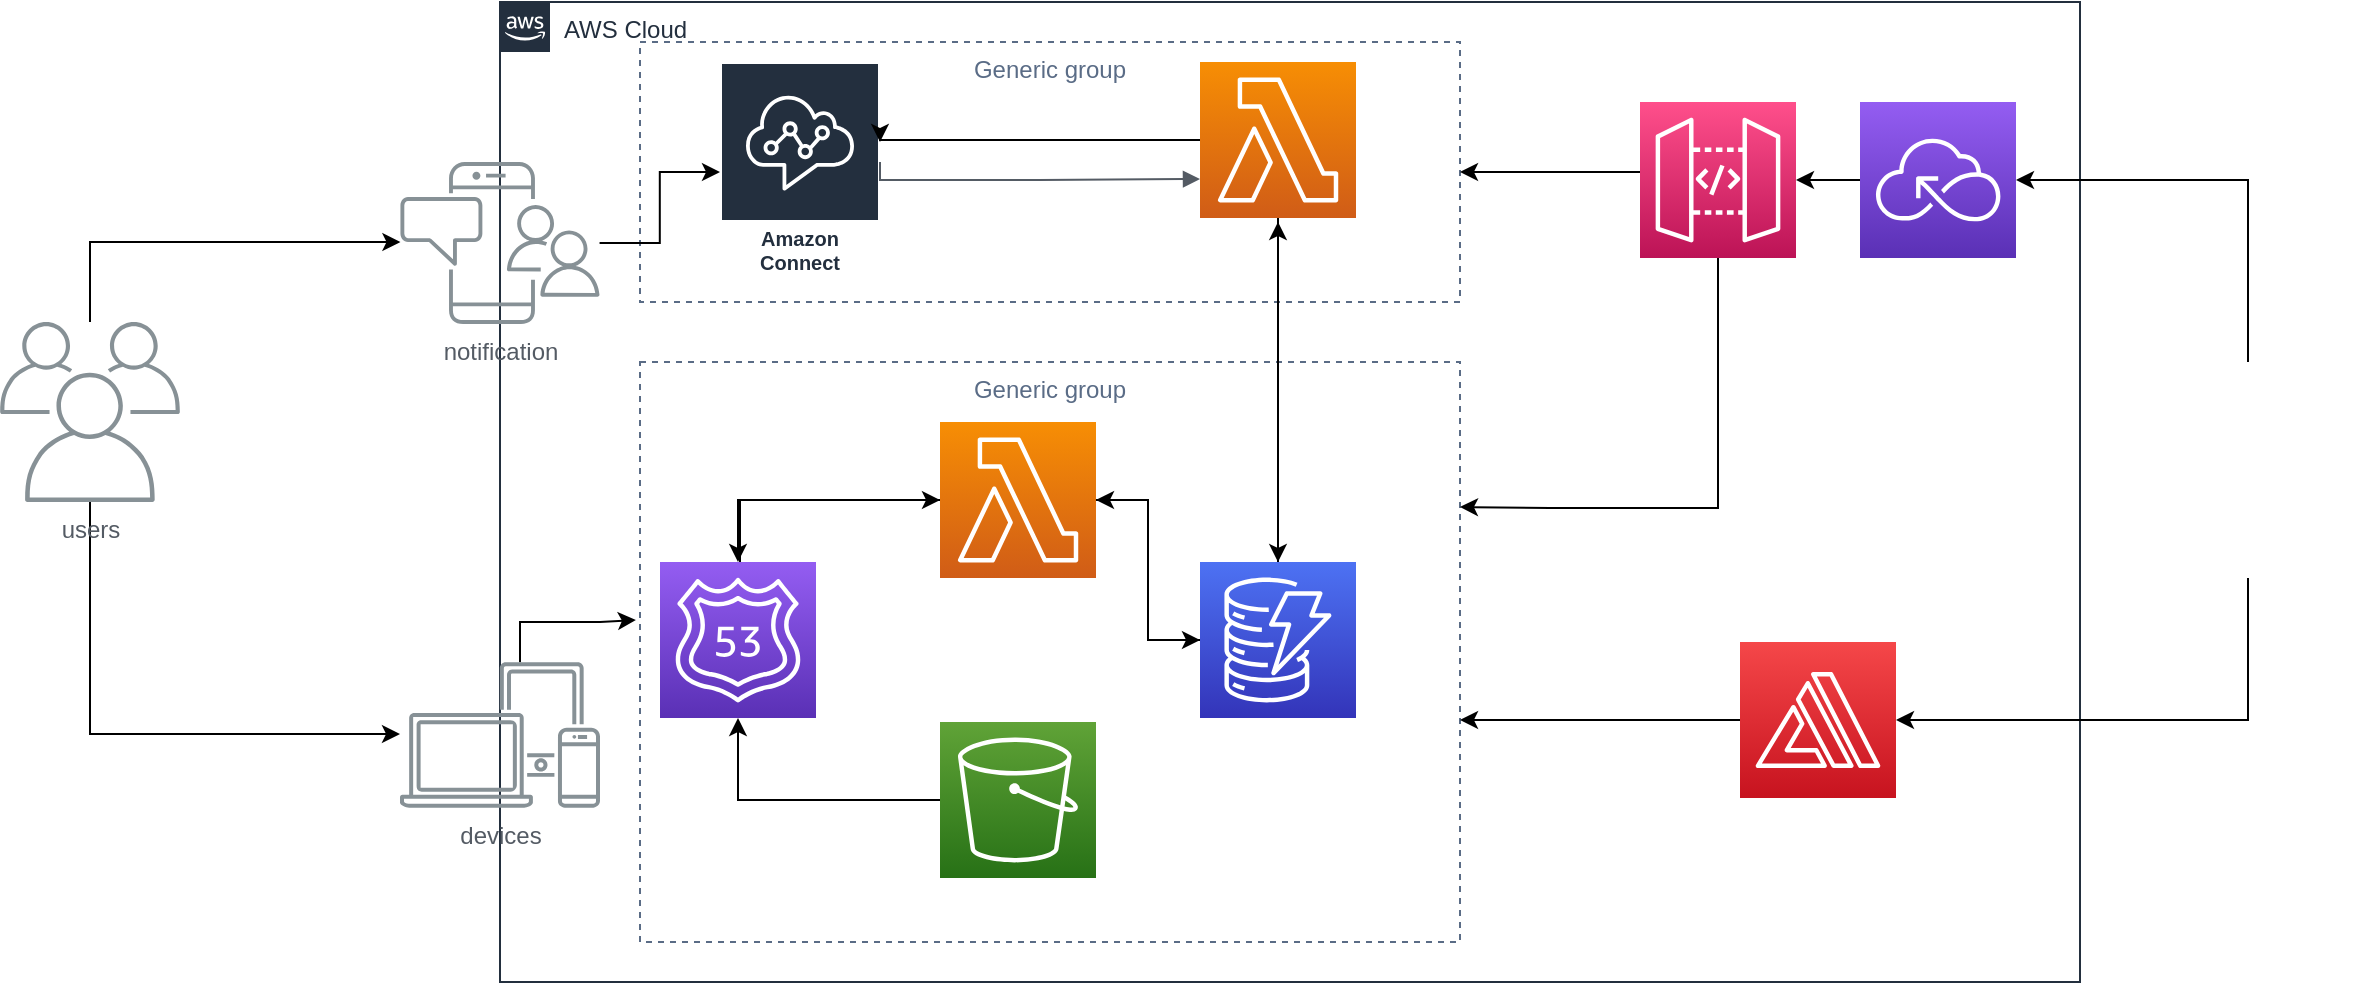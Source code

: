 <mxfile version="17.4.3" type="github">
  <diagram id="lY1TKwDlRh57ekY8S2wT" name="Page-1">
    <mxGraphModel dx="1426" dy="732" grid="1" gridSize="10" guides="1" tooltips="1" connect="1" arrows="1" fold="1" page="1" pageScale="1" pageWidth="827" pageHeight="1169" background="none" math="0" shadow="0">
      <root>
        <mxCell id="0" />
        <mxCell id="1" parent="0" />
        <mxCell id="U1vRzSLZoI1LqobgNfnM-1" value="AWS Cloud" style="points=[[0,0],[0.25,0],[0.5,0],[0.75,0],[1,0],[1,0.25],[1,0.5],[1,0.75],[1,1],[0.75,1],[0.5,1],[0.25,1],[0,1],[0,0.75],[0,0.5],[0,0.25]];outlineConnect=0;gradientColor=none;html=1;whiteSpace=wrap;fontSize=12;fontStyle=0;container=1;pointerEvents=0;collapsible=0;recursiveResize=0;shape=mxgraph.aws4.group;grIcon=mxgraph.aws4.group_aws_cloud_alt;strokeColor=#232F3E;fillColor=none;verticalAlign=top;align=left;spacingLeft=30;fontColor=#232F3E;dashed=0;" vertex="1" parent="1">
          <mxGeometry x="350" y="150" width="790" height="490" as="geometry" />
        </mxCell>
        <mxCell id="U1vRzSLZoI1LqobgNfnM-9" value="Amazon Connect" style="sketch=0;outlineConnect=0;fontColor=#232F3E;gradientColor=none;strokeColor=#ffffff;fillColor=#232F3E;dashed=0;verticalLabelPosition=middle;verticalAlign=bottom;align=center;html=1;whiteSpace=wrap;fontSize=10;fontStyle=1;spacing=3;shape=mxgraph.aws4.productIcon;prIcon=mxgraph.aws4.connect;" vertex="1" parent="U1vRzSLZoI1LqobgNfnM-1">
          <mxGeometry x="110" y="30" width="80" height="110" as="geometry" />
        </mxCell>
        <mxCell id="U1vRzSLZoI1LqobgNfnM-31" value="Generic group" style="fillColor=none;strokeColor=#5A6C86;dashed=1;verticalAlign=top;fontStyle=0;fontColor=#5A6C86;" vertex="1" parent="U1vRzSLZoI1LqobgNfnM-1">
          <mxGeometry x="70" y="20" width="410" height="130" as="geometry" />
        </mxCell>
        <mxCell id="U1vRzSLZoI1LqobgNfnM-40" style="edgeStyle=orthogonalEdgeStyle;rounded=0;orthogonalLoop=1;jettySize=auto;html=1;entryX=0.5;entryY=0;entryDx=0;entryDy=0;entryPerimeter=0;" edge="1" parent="U1vRzSLZoI1LqobgNfnM-1" source="U1vRzSLZoI1LqobgNfnM-12" target="U1vRzSLZoI1LqobgNfnM-5">
          <mxGeometry relative="1" as="geometry" />
        </mxCell>
        <mxCell id="U1vRzSLZoI1LqobgNfnM-44" style="edgeStyle=orthogonalEdgeStyle;rounded=0;orthogonalLoop=1;jettySize=auto;html=1;" edge="1" parent="U1vRzSLZoI1LqobgNfnM-1" source="U1vRzSLZoI1LqobgNfnM-12">
          <mxGeometry relative="1" as="geometry">
            <mxPoint x="190" y="70" as="targetPoint" />
            <Array as="points">
              <mxPoint x="330" y="69" />
              <mxPoint x="330" y="69" />
            </Array>
          </mxGeometry>
        </mxCell>
        <mxCell id="U1vRzSLZoI1LqobgNfnM-12" value="" style="sketch=0;points=[[0,0,0],[0.25,0,0],[0.5,0,0],[0.75,0,0],[1,0,0],[0,1,0],[0.25,1,0],[0.5,1,0],[0.75,1,0],[1,1,0],[0,0.25,0],[0,0.5,0],[0,0.75,0],[1,0.25,0],[1,0.5,0],[1,0.75,0]];outlineConnect=0;fontColor=#232F3E;gradientColor=#F78E04;gradientDirection=north;fillColor=#D05C17;strokeColor=#ffffff;dashed=0;verticalLabelPosition=bottom;verticalAlign=top;align=center;html=1;fontSize=12;fontStyle=0;aspect=fixed;shape=mxgraph.aws4.resourceIcon;resIcon=mxgraph.aws4.lambda;" vertex="1" parent="U1vRzSLZoI1LqobgNfnM-1">
          <mxGeometry x="350" y="30" width="78" height="78" as="geometry" />
        </mxCell>
        <mxCell id="U1vRzSLZoI1LqobgNfnM-32" value="Generic group" style="fillColor=none;strokeColor=#5A6C86;dashed=1;verticalAlign=top;fontStyle=0;fontColor=#5A6C86;" vertex="1" parent="U1vRzSLZoI1LqobgNfnM-1">
          <mxGeometry x="70" y="180" width="410" height="290" as="geometry" />
        </mxCell>
        <mxCell id="U1vRzSLZoI1LqobgNfnM-42" style="edgeStyle=orthogonalEdgeStyle;rounded=0;orthogonalLoop=1;jettySize=auto;html=1;" edge="1" parent="U1vRzSLZoI1LqobgNfnM-1" source="U1vRzSLZoI1LqobgNfnM-5" target="U1vRzSLZoI1LqobgNfnM-3">
          <mxGeometry relative="1" as="geometry" />
        </mxCell>
        <mxCell id="U1vRzSLZoI1LqobgNfnM-5" value="" style="sketch=0;points=[[0,0,0],[0.25,0,0],[0.5,0,0],[0.75,0,0],[1,0,0],[0,1,0],[0.25,1,0],[0.5,1,0],[0.75,1,0],[1,1,0],[0,0.25,0],[0,0.5,0],[0,0.75,0],[1,0.25,0],[1,0.5,0],[1,0.75,0]];outlineConnect=0;fontColor=#232F3E;gradientColor=#4D72F3;gradientDirection=north;fillColor=#3334B9;strokeColor=#ffffff;dashed=0;verticalLabelPosition=bottom;verticalAlign=top;align=center;html=1;fontSize=12;fontStyle=0;aspect=fixed;shape=mxgraph.aws4.resourceIcon;resIcon=mxgraph.aws4.dynamodb;" vertex="1" parent="U1vRzSLZoI1LqobgNfnM-1">
          <mxGeometry x="350" y="280" width="78" height="78" as="geometry" />
        </mxCell>
        <mxCell id="U1vRzSLZoI1LqobgNfnM-41" style="edgeStyle=orthogonalEdgeStyle;rounded=0;orthogonalLoop=1;jettySize=auto;html=1;" edge="1" parent="U1vRzSLZoI1LqobgNfnM-1" source="U1vRzSLZoI1LqobgNfnM-3" target="U1vRzSLZoI1LqobgNfnM-5">
          <mxGeometry relative="1" as="geometry" />
        </mxCell>
        <mxCell id="U1vRzSLZoI1LqobgNfnM-43" style="edgeStyle=orthogonalEdgeStyle;rounded=0;orthogonalLoop=1;jettySize=auto;html=1;entryX=0.5;entryY=0;entryDx=0;entryDy=0;entryPerimeter=0;" edge="1" parent="U1vRzSLZoI1LqobgNfnM-1" source="U1vRzSLZoI1LqobgNfnM-3" target="U1vRzSLZoI1LqobgNfnM-33">
          <mxGeometry relative="1" as="geometry" />
        </mxCell>
        <mxCell id="U1vRzSLZoI1LqobgNfnM-3" value="" style="sketch=0;points=[[0,0,0],[0.25,0,0],[0.5,0,0],[0.75,0,0],[1,0,0],[0,1,0],[0.25,1,0],[0.5,1,0],[0.75,1,0],[1,1,0],[0,0.25,0],[0,0.5,0],[0,0.75,0],[1,0.25,0],[1,0.5,0],[1,0.75,0]];outlineConnect=0;fontColor=#232F3E;gradientColor=#F78E04;gradientDirection=north;fillColor=#D05C17;strokeColor=#ffffff;dashed=0;verticalLabelPosition=bottom;verticalAlign=top;align=center;html=1;fontSize=12;fontStyle=0;aspect=fixed;shape=mxgraph.aws4.resourceIcon;resIcon=mxgraph.aws4.lambda;" vertex="1" parent="U1vRzSLZoI1LqobgNfnM-1">
          <mxGeometry x="220" y="210" width="78" height="78" as="geometry" />
        </mxCell>
        <mxCell id="U1vRzSLZoI1LqobgNfnM-38" style="edgeStyle=orthogonalEdgeStyle;rounded=0;orthogonalLoop=1;jettySize=auto;html=1;entryX=0.5;entryY=1;entryDx=0;entryDy=0;entryPerimeter=0;" edge="1" parent="U1vRzSLZoI1LqobgNfnM-1" source="U1vRzSLZoI1LqobgNfnM-36" target="U1vRzSLZoI1LqobgNfnM-33">
          <mxGeometry relative="1" as="geometry" />
        </mxCell>
        <mxCell id="U1vRzSLZoI1LqobgNfnM-36" value="" style="sketch=0;points=[[0,0,0],[0.25,0,0],[0.5,0,0],[0.75,0,0],[1,0,0],[0,1,0],[0.25,1,0],[0.5,1,0],[0.75,1,0],[1,1,0],[0,0.25,0],[0,0.5,0],[0,0.75,0],[1,0.25,0],[1,0.5,0],[1,0.75,0]];outlineConnect=0;fontColor=#232F3E;gradientColor=#60A337;gradientDirection=north;fillColor=#277116;strokeColor=#ffffff;dashed=0;verticalLabelPosition=bottom;verticalAlign=top;align=center;html=1;fontSize=12;fontStyle=0;aspect=fixed;shape=mxgraph.aws4.resourceIcon;resIcon=mxgraph.aws4.s3;" vertex="1" parent="U1vRzSLZoI1LqobgNfnM-1">
          <mxGeometry x="220" y="360" width="78" height="78" as="geometry" />
        </mxCell>
        <mxCell id="U1vRzSLZoI1LqobgNfnM-39" style="edgeStyle=orthogonalEdgeStyle;rounded=0;orthogonalLoop=1;jettySize=auto;html=1;entryX=0;entryY=0.5;entryDx=0;entryDy=0;entryPerimeter=0;" edge="1" parent="U1vRzSLZoI1LqobgNfnM-1" source="U1vRzSLZoI1LqobgNfnM-33" target="U1vRzSLZoI1LqobgNfnM-3">
          <mxGeometry relative="1" as="geometry">
            <Array as="points">
              <mxPoint x="120" y="249" />
            </Array>
          </mxGeometry>
        </mxCell>
        <mxCell id="U1vRzSLZoI1LqobgNfnM-33" value="" style="sketch=0;points=[[0,0,0],[0.25,0,0],[0.5,0,0],[0.75,0,0],[1,0,0],[0,1,0],[0.25,1,0],[0.5,1,0],[0.75,1,0],[1,1,0],[0,0.25,0],[0,0.5,0],[0,0.75,0],[1,0.25,0],[1,0.5,0],[1,0.75,0]];outlineConnect=0;fontColor=#232F3E;gradientColor=#945DF2;gradientDirection=north;fillColor=#5A30B5;strokeColor=#ffffff;dashed=0;verticalLabelPosition=bottom;verticalAlign=top;align=center;html=1;fontSize=12;fontStyle=0;aspect=fixed;shape=mxgraph.aws4.resourceIcon;resIcon=mxgraph.aws4.route_53;" vertex="1" parent="U1vRzSLZoI1LqobgNfnM-1">
          <mxGeometry x="80" y="280" width="78" height="78" as="geometry" />
        </mxCell>
        <mxCell id="U1vRzSLZoI1LqobgNfnM-45" value="" style="edgeStyle=orthogonalEdgeStyle;html=1;endArrow=block;elbow=vertical;startArrow=none;endFill=1;strokeColor=#545B64;rounded=0;entryX=0;entryY=0.75;entryDx=0;entryDy=0;entryPerimeter=0;" edge="1" parent="U1vRzSLZoI1LqobgNfnM-1" target="U1vRzSLZoI1LqobgNfnM-12">
          <mxGeometry width="100" relative="1" as="geometry">
            <mxPoint x="190" y="80" as="sourcePoint" />
            <mxPoint x="290" y="80" as="targetPoint" />
            <Array as="points">
              <mxPoint x="190" y="89" />
              <mxPoint x="270" y="89" />
            </Array>
          </mxGeometry>
        </mxCell>
        <mxCell id="U1vRzSLZoI1LqobgNfnM-63" style="edgeStyle=orthogonalEdgeStyle;rounded=0;orthogonalLoop=1;jettySize=auto;html=1;entryX=1;entryY=0.5;entryDx=0;entryDy=0;" edge="1" parent="U1vRzSLZoI1LqobgNfnM-1" source="U1vRzSLZoI1LqobgNfnM-2" target="U1vRzSLZoI1LqobgNfnM-31">
          <mxGeometry relative="1" as="geometry">
            <Array as="points">
              <mxPoint x="550" y="85" />
              <mxPoint x="550" y="85" />
            </Array>
          </mxGeometry>
        </mxCell>
        <mxCell id="U1vRzSLZoI1LqobgNfnM-65" style="edgeStyle=orthogonalEdgeStyle;rounded=0;orthogonalLoop=1;jettySize=auto;html=1;entryX=1;entryY=0.25;entryDx=0;entryDy=0;" edge="1" parent="U1vRzSLZoI1LqobgNfnM-1" source="U1vRzSLZoI1LqobgNfnM-2" target="U1vRzSLZoI1LqobgNfnM-32">
          <mxGeometry relative="1" as="geometry">
            <Array as="points">
              <mxPoint x="609" y="253" />
              <mxPoint x="525" y="253" />
            </Array>
          </mxGeometry>
        </mxCell>
        <mxCell id="U1vRzSLZoI1LqobgNfnM-2" value="" style="sketch=0;points=[[0,0,0],[0.25,0,0],[0.5,0,0],[0.75,0,0],[1,0,0],[0,1,0],[0.25,1,0],[0.5,1,0],[0.75,1,0],[1,1,0],[0,0.25,0],[0,0.5,0],[0,0.75,0],[1,0.25,0],[1,0.5,0],[1,0.75,0]];outlineConnect=0;fontColor=#232F3E;gradientColor=#FF4F8B;gradientDirection=north;fillColor=#BC1356;strokeColor=#ffffff;dashed=0;verticalLabelPosition=bottom;verticalAlign=top;align=center;html=1;fontSize=12;fontStyle=0;aspect=fixed;shape=mxgraph.aws4.resourceIcon;resIcon=mxgraph.aws4.api_gateway;" vertex="1" parent="U1vRzSLZoI1LqobgNfnM-1">
          <mxGeometry x="570" y="50" width="78" height="78" as="geometry" />
        </mxCell>
        <mxCell id="U1vRzSLZoI1LqobgNfnM-64" style="edgeStyle=orthogonalEdgeStyle;rounded=0;orthogonalLoop=1;jettySize=auto;html=1;entryX=1;entryY=0.5;entryDx=0;entryDy=0;entryPerimeter=0;" edge="1" parent="U1vRzSLZoI1LqobgNfnM-1" source="U1vRzSLZoI1LqobgNfnM-4" target="U1vRzSLZoI1LqobgNfnM-2">
          <mxGeometry relative="1" as="geometry" />
        </mxCell>
        <mxCell id="U1vRzSLZoI1LqobgNfnM-4" value="" style="sketch=0;points=[[0,0,0],[0.25,0,0],[0.5,0,0],[0.75,0,0],[1,0,0],[0,1,0],[0.25,1,0],[0.5,1,0],[0.75,1,0],[1,1,0],[0,0.25,0],[0,0.5,0],[0,0.75,0],[1,0.25,0],[1,0.5,0],[1,0.75,0]];outlineConnect=0;fontColor=#232F3E;gradientColor=#945DF2;gradientDirection=north;fillColor=#5A30B5;strokeColor=#ffffff;dashed=0;verticalLabelPosition=bottom;verticalAlign=top;align=center;html=1;fontSize=12;fontStyle=0;aspect=fixed;shape=mxgraph.aws4.resourceIcon;resIcon=mxgraph.aws4.serverless;" vertex="1" parent="U1vRzSLZoI1LqobgNfnM-1">
          <mxGeometry x="680" y="50" width="78" height="78" as="geometry" />
        </mxCell>
        <mxCell id="U1vRzSLZoI1LqobgNfnM-6" value="" style="sketch=0;points=[[0,0,0],[0.25,0,0],[0.5,0,0],[0.75,0,0],[1,0,0],[0,1,0],[0.25,1,0],[0.5,1,0],[0.75,1,0],[1,1,0],[0,0.25,0],[0,0.5,0],[0,0.75,0],[1,0.25,0],[1,0.5,0],[1,0.75,0]];outlineConnect=0;fontColor=#232F3E;gradientColor=#F54749;gradientDirection=north;fillColor=#C7131F;strokeColor=#ffffff;dashed=0;verticalLabelPosition=bottom;verticalAlign=top;align=center;html=1;fontSize=12;fontStyle=0;aspect=fixed;shape=mxgraph.aws4.resourceIcon;resIcon=mxgraph.aws4.amplify;" vertex="1" parent="U1vRzSLZoI1LqobgNfnM-1">
          <mxGeometry x="620" y="320" width="78" height="78" as="geometry" />
        </mxCell>
        <mxCell id="U1vRzSLZoI1LqobgNfnM-56" value="" style="edgeStyle=orthogonalEdgeStyle;rounded=0;orthogonalLoop=1;jettySize=auto;html=1;" edge="1" parent="U1vRzSLZoI1LqobgNfnM-1" source="U1vRzSLZoI1LqobgNfnM-6" target="U1vRzSLZoI1LqobgNfnM-32">
          <mxGeometry relative="1" as="geometry">
            <mxPoint x="620" y="349" as="targetPoint" />
            <Array as="points">
              <mxPoint x="640" y="325" />
              <mxPoint x="640" y="325" />
            </Array>
          </mxGeometry>
        </mxCell>
        <mxCell id="U1vRzSLZoI1LqobgNfnM-24" style="edgeStyle=orthogonalEdgeStyle;rounded=0;orthogonalLoop=1;jettySize=auto;html=1;" edge="1" parent="1" source="U1vRzSLZoI1LqobgNfnM-13" target="U1vRzSLZoI1LqobgNfnM-21">
          <mxGeometry relative="1" as="geometry">
            <Array as="points">
              <mxPoint x="145" y="270" />
            </Array>
          </mxGeometry>
        </mxCell>
        <mxCell id="U1vRzSLZoI1LqobgNfnM-28" style="edgeStyle=orthogonalEdgeStyle;rounded=0;orthogonalLoop=1;jettySize=auto;html=1;" edge="1" parent="1" source="U1vRzSLZoI1LqobgNfnM-13" target="U1vRzSLZoI1LqobgNfnM-20">
          <mxGeometry relative="1" as="geometry">
            <mxPoint x="270" y="530" as="targetPoint" />
            <Array as="points">
              <mxPoint x="145" y="516" />
            </Array>
          </mxGeometry>
        </mxCell>
        <mxCell id="U1vRzSLZoI1LqobgNfnM-13" value="users" style="sketch=0;outlineConnect=0;gradientColor=none;fontColor=#545B64;strokeColor=none;fillColor=#879196;dashed=0;verticalLabelPosition=bottom;verticalAlign=top;align=center;html=1;fontSize=12;fontStyle=0;aspect=fixed;shape=mxgraph.aws4.illustration_users;pointerEvents=1" vertex="1" parent="1">
          <mxGeometry x="100" y="310" width="90" height="90" as="geometry" />
        </mxCell>
        <mxCell id="U1vRzSLZoI1LqobgNfnM-37" style="edgeStyle=orthogonalEdgeStyle;rounded=0;orthogonalLoop=1;jettySize=auto;html=1;entryX=-0.005;entryY=0.445;entryDx=0;entryDy=0;entryPerimeter=0;" edge="1" parent="1" source="U1vRzSLZoI1LqobgNfnM-20" target="U1vRzSLZoI1LqobgNfnM-32">
          <mxGeometry relative="1" as="geometry">
            <Array as="points">
              <mxPoint x="360" y="460" />
              <mxPoint x="400" y="460" />
            </Array>
          </mxGeometry>
        </mxCell>
        <mxCell id="U1vRzSLZoI1LqobgNfnM-20" value="devices" style="sketch=0;outlineConnect=0;gradientColor=none;fontColor=#545B64;strokeColor=none;fillColor=#879196;dashed=0;verticalLabelPosition=bottom;verticalAlign=top;align=center;html=1;fontSize=12;fontStyle=0;aspect=fixed;shape=mxgraph.aws4.illustration_devices;pointerEvents=1" vertex="1" parent="1">
          <mxGeometry x="300" y="480" width="100" height="73" as="geometry" />
        </mxCell>
        <mxCell id="U1vRzSLZoI1LqobgNfnM-29" style="edgeStyle=orthogonalEdgeStyle;rounded=0;orthogonalLoop=1;jettySize=auto;html=1;" edge="1" parent="1" source="U1vRzSLZoI1LqobgNfnM-21" target="U1vRzSLZoI1LqobgNfnM-9">
          <mxGeometry relative="1" as="geometry" />
        </mxCell>
        <mxCell id="U1vRzSLZoI1LqobgNfnM-21" value="notification" style="sketch=0;outlineConnect=0;gradientColor=none;fontColor=#545B64;strokeColor=none;fillColor=#879196;dashed=0;verticalLabelPosition=bottom;verticalAlign=top;align=center;html=1;fontSize=12;fontStyle=0;aspect=fixed;shape=mxgraph.aws4.illustration_notification;pointerEvents=1" vertex="1" parent="1">
          <mxGeometry x="300" y="230" width="100" height="81" as="geometry" />
        </mxCell>
        <mxCell id="U1vRzSLZoI1LqobgNfnM-46" style="edgeStyle=orthogonalEdgeStyle;rounded=0;orthogonalLoop=1;jettySize=auto;html=1;" edge="1" parent="1" source="U1vRzSLZoI1LqobgNfnM-5">
          <mxGeometry relative="1" as="geometry">
            <mxPoint x="739" y="260" as="targetPoint" />
          </mxGeometry>
        </mxCell>
        <mxCell id="U1vRzSLZoI1LqobgNfnM-59" style="edgeStyle=orthogonalEdgeStyle;rounded=0;orthogonalLoop=1;jettySize=auto;html=1;entryX=1;entryY=0.5;entryDx=0;entryDy=0;entryPerimeter=0;" edge="1" parent="1" source="U1vRzSLZoI1LqobgNfnM-51" target="U1vRzSLZoI1LqobgNfnM-4">
          <mxGeometry relative="1" as="geometry">
            <mxPoint x="1130" y="240" as="targetPoint" />
            <Array as="points">
              <mxPoint x="1224" y="239" />
            </Array>
          </mxGeometry>
        </mxCell>
        <mxCell id="U1vRzSLZoI1LqobgNfnM-60" style="edgeStyle=orthogonalEdgeStyle;rounded=0;orthogonalLoop=1;jettySize=auto;html=1;entryX=1;entryY=0.5;entryDx=0;entryDy=0;entryPerimeter=0;" edge="1" parent="1" source="U1vRzSLZoI1LqobgNfnM-51" target="U1vRzSLZoI1LqobgNfnM-6">
          <mxGeometry relative="1" as="geometry">
            <mxPoint x="1130" y="480" as="targetPoint" />
            <Array as="points">
              <mxPoint x="1224" y="509" />
            </Array>
          </mxGeometry>
        </mxCell>
        <mxCell id="U1vRzSLZoI1LqobgNfnM-51" value="" style="shape=image;html=1;verticalAlign=top;verticalLabelPosition=bottom;labelBackgroundColor=#ffffff;imageAspect=0;aspect=fixed;image=https://cdn1.iconfinder.com/data/icons/social-media-2106/24/social_media_social_media_logo_git-128.png" vertex="1" parent="1">
          <mxGeometry x="1170" y="330" width="108" height="108" as="geometry" />
        </mxCell>
      </root>
    </mxGraphModel>
  </diagram>
</mxfile>

